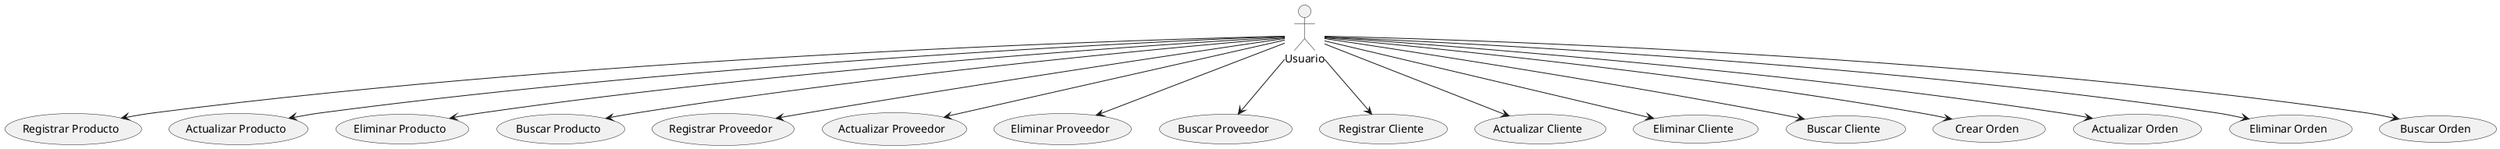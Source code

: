 @startuml Inventario
actor Usuario

Usuario --> (Registrar Producto)
Usuario --> (Actualizar Producto)
Usuario --> (Eliminar Producto)
Usuario --> (Buscar Producto)
Usuario --> (Registrar Proveedor)
Usuario --> (Actualizar Proveedor)
Usuario --> (Eliminar Proveedor)
Usuario --> (Buscar Proveedor)
Usuario --> (Registrar Cliente)
Usuario --> (Actualizar Cliente)
Usuario --> (Eliminar Cliente)
Usuario --> (Buscar Cliente)
Usuario --> (Crear Orden)
Usuario --> (Actualizar Orden)
Usuario --> (Eliminar Orden)
Usuario --> (Buscar Orden)

@enduml
